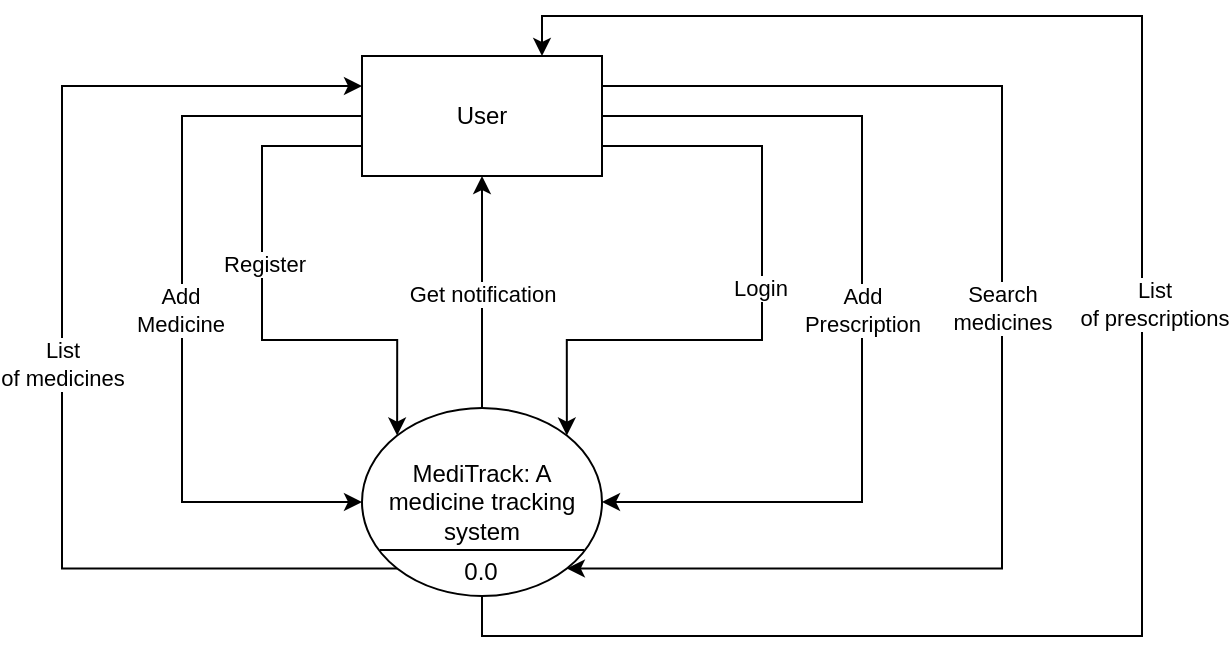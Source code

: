 <mxfile version="22.0.7" type="github">
  <diagram name="Page-1" id="vmubJyyzPxgtC7S37uKo">
    <mxGraphModel dx="880" dy="446" grid="1" gridSize="10" guides="1" tooltips="1" connect="1" arrows="1" fold="1" page="1" pageScale="1" pageWidth="817" pageHeight="784" math="0" shadow="0">
      <root>
        <mxCell id="0" />
        <mxCell id="1" parent="0" />
        <mxCell id="axnntbHpW0lSgt1LFced-61" style="edgeStyle=orthogonalEdgeStyle;rounded=0;orthogonalLoop=1;jettySize=auto;html=1;exitX=0.5;exitY=0;exitDx=0;exitDy=0;entryX=0.5;entryY=1;entryDx=0;entryDy=0;" parent="1" source="axnntbHpW0lSgt1LFced-1" target="axnntbHpW0lSgt1LFced-2" edge="1">
          <mxGeometry relative="1" as="geometry" />
        </mxCell>
        <mxCell id="axnntbHpW0lSgt1LFced-62" value="Get notification" style="edgeLabel;html=1;align=center;verticalAlign=middle;resizable=0;points=[];" parent="axnntbHpW0lSgt1LFced-61" vertex="1" connectable="0">
          <mxGeometry x="0.029" relative="1" as="geometry">
            <mxPoint y="2" as="offset" />
          </mxGeometry>
        </mxCell>
        <mxCell id="axnntbHpW0lSgt1LFced-1" value="MediTrack: A medicine tracking system" style="ellipse;whiteSpace=wrap;html=1;" parent="1" vertex="1">
          <mxGeometry x="350" y="236" width="120" height="94" as="geometry" />
        </mxCell>
        <mxCell id="axnntbHpW0lSgt1LFced-42" style="edgeStyle=orthogonalEdgeStyle;rounded=0;orthogonalLoop=1;jettySize=auto;html=1;exitX=0;exitY=0.5;exitDx=0;exitDy=0;entryX=0;entryY=0.5;entryDx=0;entryDy=0;" parent="1" source="axnntbHpW0lSgt1LFced-2" target="axnntbHpW0lSgt1LFced-1" edge="1">
          <mxGeometry relative="1" as="geometry">
            <Array as="points">
              <mxPoint x="260" y="90" />
              <mxPoint x="260" y="283" />
            </Array>
          </mxGeometry>
        </mxCell>
        <mxCell id="axnntbHpW0lSgt1LFced-43" value="Add&lt;br&gt;Medicine" style="edgeLabel;html=1;align=center;verticalAlign=middle;resizable=0;points=[];" parent="axnntbHpW0lSgt1LFced-42" vertex="1" connectable="0">
          <mxGeometry y="-1" relative="1" as="geometry">
            <mxPoint as="offset" />
          </mxGeometry>
        </mxCell>
        <mxCell id="axnntbHpW0lSgt1LFced-44" style="edgeStyle=orthogonalEdgeStyle;rounded=0;orthogonalLoop=1;jettySize=auto;html=1;exitX=1;exitY=0.5;exitDx=0;exitDy=0;entryX=1;entryY=0.5;entryDx=0;entryDy=0;" parent="1" source="axnntbHpW0lSgt1LFced-2" target="axnntbHpW0lSgt1LFced-1" edge="1">
          <mxGeometry relative="1" as="geometry">
            <Array as="points">
              <mxPoint x="600" y="90" />
              <mxPoint x="600" y="283" />
            </Array>
          </mxGeometry>
        </mxCell>
        <mxCell id="axnntbHpW0lSgt1LFced-46" value="Add&lt;br&gt;Prescription" style="edgeLabel;html=1;align=center;verticalAlign=middle;resizable=0;points=[];" parent="axnntbHpW0lSgt1LFced-44" vertex="1" connectable="0">
          <mxGeometry relative="1" as="geometry">
            <mxPoint as="offset" />
          </mxGeometry>
        </mxCell>
        <mxCell id="axnntbHpW0lSgt1LFced-47" style="edgeStyle=orthogonalEdgeStyle;rounded=0;orthogonalLoop=1;jettySize=auto;html=1;exitX=1;exitY=0.25;exitDx=0;exitDy=0;entryX=1;entryY=1;entryDx=0;entryDy=0;" parent="1" source="axnntbHpW0lSgt1LFced-2" target="axnntbHpW0lSgt1LFced-1" edge="1">
          <mxGeometry relative="1" as="geometry">
            <Array as="points">
              <mxPoint x="670" y="75" />
              <mxPoint x="670" y="316" />
            </Array>
          </mxGeometry>
        </mxCell>
        <mxCell id="axnntbHpW0lSgt1LFced-51" value="Search&lt;br&gt;medicines" style="edgeLabel;html=1;align=center;verticalAlign=middle;resizable=0;points=[];" parent="axnntbHpW0lSgt1LFced-47" vertex="1" connectable="0">
          <mxGeometry x="-0.057" relative="1" as="geometry">
            <mxPoint as="offset" />
          </mxGeometry>
        </mxCell>
        <mxCell id="axnntbHpW0lSgt1LFced-52" style="edgeStyle=orthogonalEdgeStyle;rounded=0;orthogonalLoop=1;jettySize=auto;html=1;exitX=0;exitY=1;exitDx=0;exitDy=0;entryX=0;entryY=0.25;entryDx=0;entryDy=0;" parent="1" source="axnntbHpW0lSgt1LFced-1" target="axnntbHpW0lSgt1LFced-2" edge="1">
          <mxGeometry relative="1" as="geometry">
            <Array as="points">
              <mxPoint x="200" y="316" />
              <mxPoint x="200" y="75" />
            </Array>
          </mxGeometry>
        </mxCell>
        <mxCell id="axnntbHpW0lSgt1LFced-53" value="List&lt;br&gt;of medicines" style="edgeLabel;html=1;align=center;verticalAlign=middle;resizable=0;points=[];" parent="axnntbHpW0lSgt1LFced-52" vertex="1" connectable="0">
          <mxGeometry x="-0.034" relative="1" as="geometry">
            <mxPoint as="offset" />
          </mxGeometry>
        </mxCell>
        <mxCell id="axnntbHpW0lSgt1LFced-54" style="edgeStyle=orthogonalEdgeStyle;rounded=0;orthogonalLoop=1;jettySize=auto;html=1;exitX=0.5;exitY=1;exitDx=0;exitDy=0;entryX=0.75;entryY=0;entryDx=0;entryDy=0;" parent="1" source="axnntbHpW0lSgt1LFced-1" target="axnntbHpW0lSgt1LFced-2" edge="1">
          <mxGeometry relative="1" as="geometry">
            <Array as="points">
              <mxPoint x="410" y="350" />
              <mxPoint x="740" y="350" />
              <mxPoint x="740" y="40" />
              <mxPoint x="440" y="40" />
            </Array>
          </mxGeometry>
        </mxCell>
        <mxCell id="axnntbHpW0lSgt1LFced-55" value="List&lt;br style=&quot;border-color: var(--border-color);&quot;&gt;of prescriptions" style="edgeLabel;html=1;align=center;verticalAlign=middle;resizable=0;points=[];" parent="axnntbHpW0lSgt1LFced-54" vertex="1" connectable="0">
          <mxGeometry x="-0.048" relative="1" as="geometry">
            <mxPoint x="6" y="-50" as="offset" />
          </mxGeometry>
        </mxCell>
        <mxCell id="axnntbHpW0lSgt1LFced-56" style="edgeStyle=orthogonalEdgeStyle;rounded=0;orthogonalLoop=1;jettySize=auto;html=1;exitX=0;exitY=0.75;exitDx=0;exitDy=0;entryX=0;entryY=0;entryDx=0;entryDy=0;" parent="1" source="axnntbHpW0lSgt1LFced-2" target="axnntbHpW0lSgt1LFced-1" edge="1">
          <mxGeometry relative="1" as="geometry">
            <Array as="points">
              <mxPoint x="300" y="105" />
              <mxPoint x="300" y="202" />
            </Array>
          </mxGeometry>
        </mxCell>
        <mxCell id="axnntbHpW0lSgt1LFced-57" value="Register" style="edgeLabel;html=1;align=center;verticalAlign=middle;resizable=0;points=[];" parent="axnntbHpW0lSgt1LFced-56" vertex="1" connectable="0">
          <mxGeometry x="-0.17" y="1" relative="1" as="geometry">
            <mxPoint as="offset" />
          </mxGeometry>
        </mxCell>
        <mxCell id="axnntbHpW0lSgt1LFced-58" style="edgeStyle=orthogonalEdgeStyle;rounded=0;orthogonalLoop=1;jettySize=auto;html=1;exitX=1;exitY=0.75;exitDx=0;exitDy=0;entryX=1;entryY=0;entryDx=0;entryDy=0;" parent="1" source="axnntbHpW0lSgt1LFced-2" target="axnntbHpW0lSgt1LFced-1" edge="1">
          <mxGeometry relative="1" as="geometry">
            <Array as="points">
              <mxPoint x="550" y="105" />
              <mxPoint x="550" y="202" />
              <mxPoint x="452" y="202" />
            </Array>
          </mxGeometry>
        </mxCell>
        <mxCell id="axnntbHpW0lSgt1LFced-59" value="Login" style="edgeLabel;html=1;align=center;verticalAlign=middle;resizable=0;points=[];" parent="axnntbHpW0lSgt1LFced-58" vertex="1" connectable="0">
          <mxGeometry x="-0.064" y="-3" relative="1" as="geometry">
            <mxPoint x="2" as="offset" />
          </mxGeometry>
        </mxCell>
        <mxCell id="axnntbHpW0lSgt1LFced-2" value="User" style="rounded=0;whiteSpace=wrap;html=1;" parent="1" vertex="1">
          <mxGeometry x="350" y="60" width="120" height="60" as="geometry" />
        </mxCell>
        <mxCell id="onvcYJFTlg48B20eUUY4-2" value="" style="endArrow=none;html=1;rounded=0;exitX=0.075;exitY=0.755;exitDx=0;exitDy=0;exitPerimeter=0;entryX=0.925;entryY=0.755;entryDx=0;entryDy=0;entryPerimeter=0;" edge="1" parent="1" source="axnntbHpW0lSgt1LFced-1" target="axnntbHpW0lSgt1LFced-1">
          <mxGeometry width="50" height="50" relative="1" as="geometry">
            <mxPoint x="380" y="260" as="sourcePoint" />
            <mxPoint x="430" y="210" as="targetPoint" />
          </mxGeometry>
        </mxCell>
        <mxCell id="onvcYJFTlg48B20eUUY4-7" value="0.0" style="text;html=1;align=center;verticalAlign=middle;resizable=0;points=[];autosize=1;strokeColor=none;fillColor=none;" vertex="1" parent="1">
          <mxGeometry x="389" y="303" width="40" height="30" as="geometry" />
        </mxCell>
      </root>
    </mxGraphModel>
  </diagram>
</mxfile>
